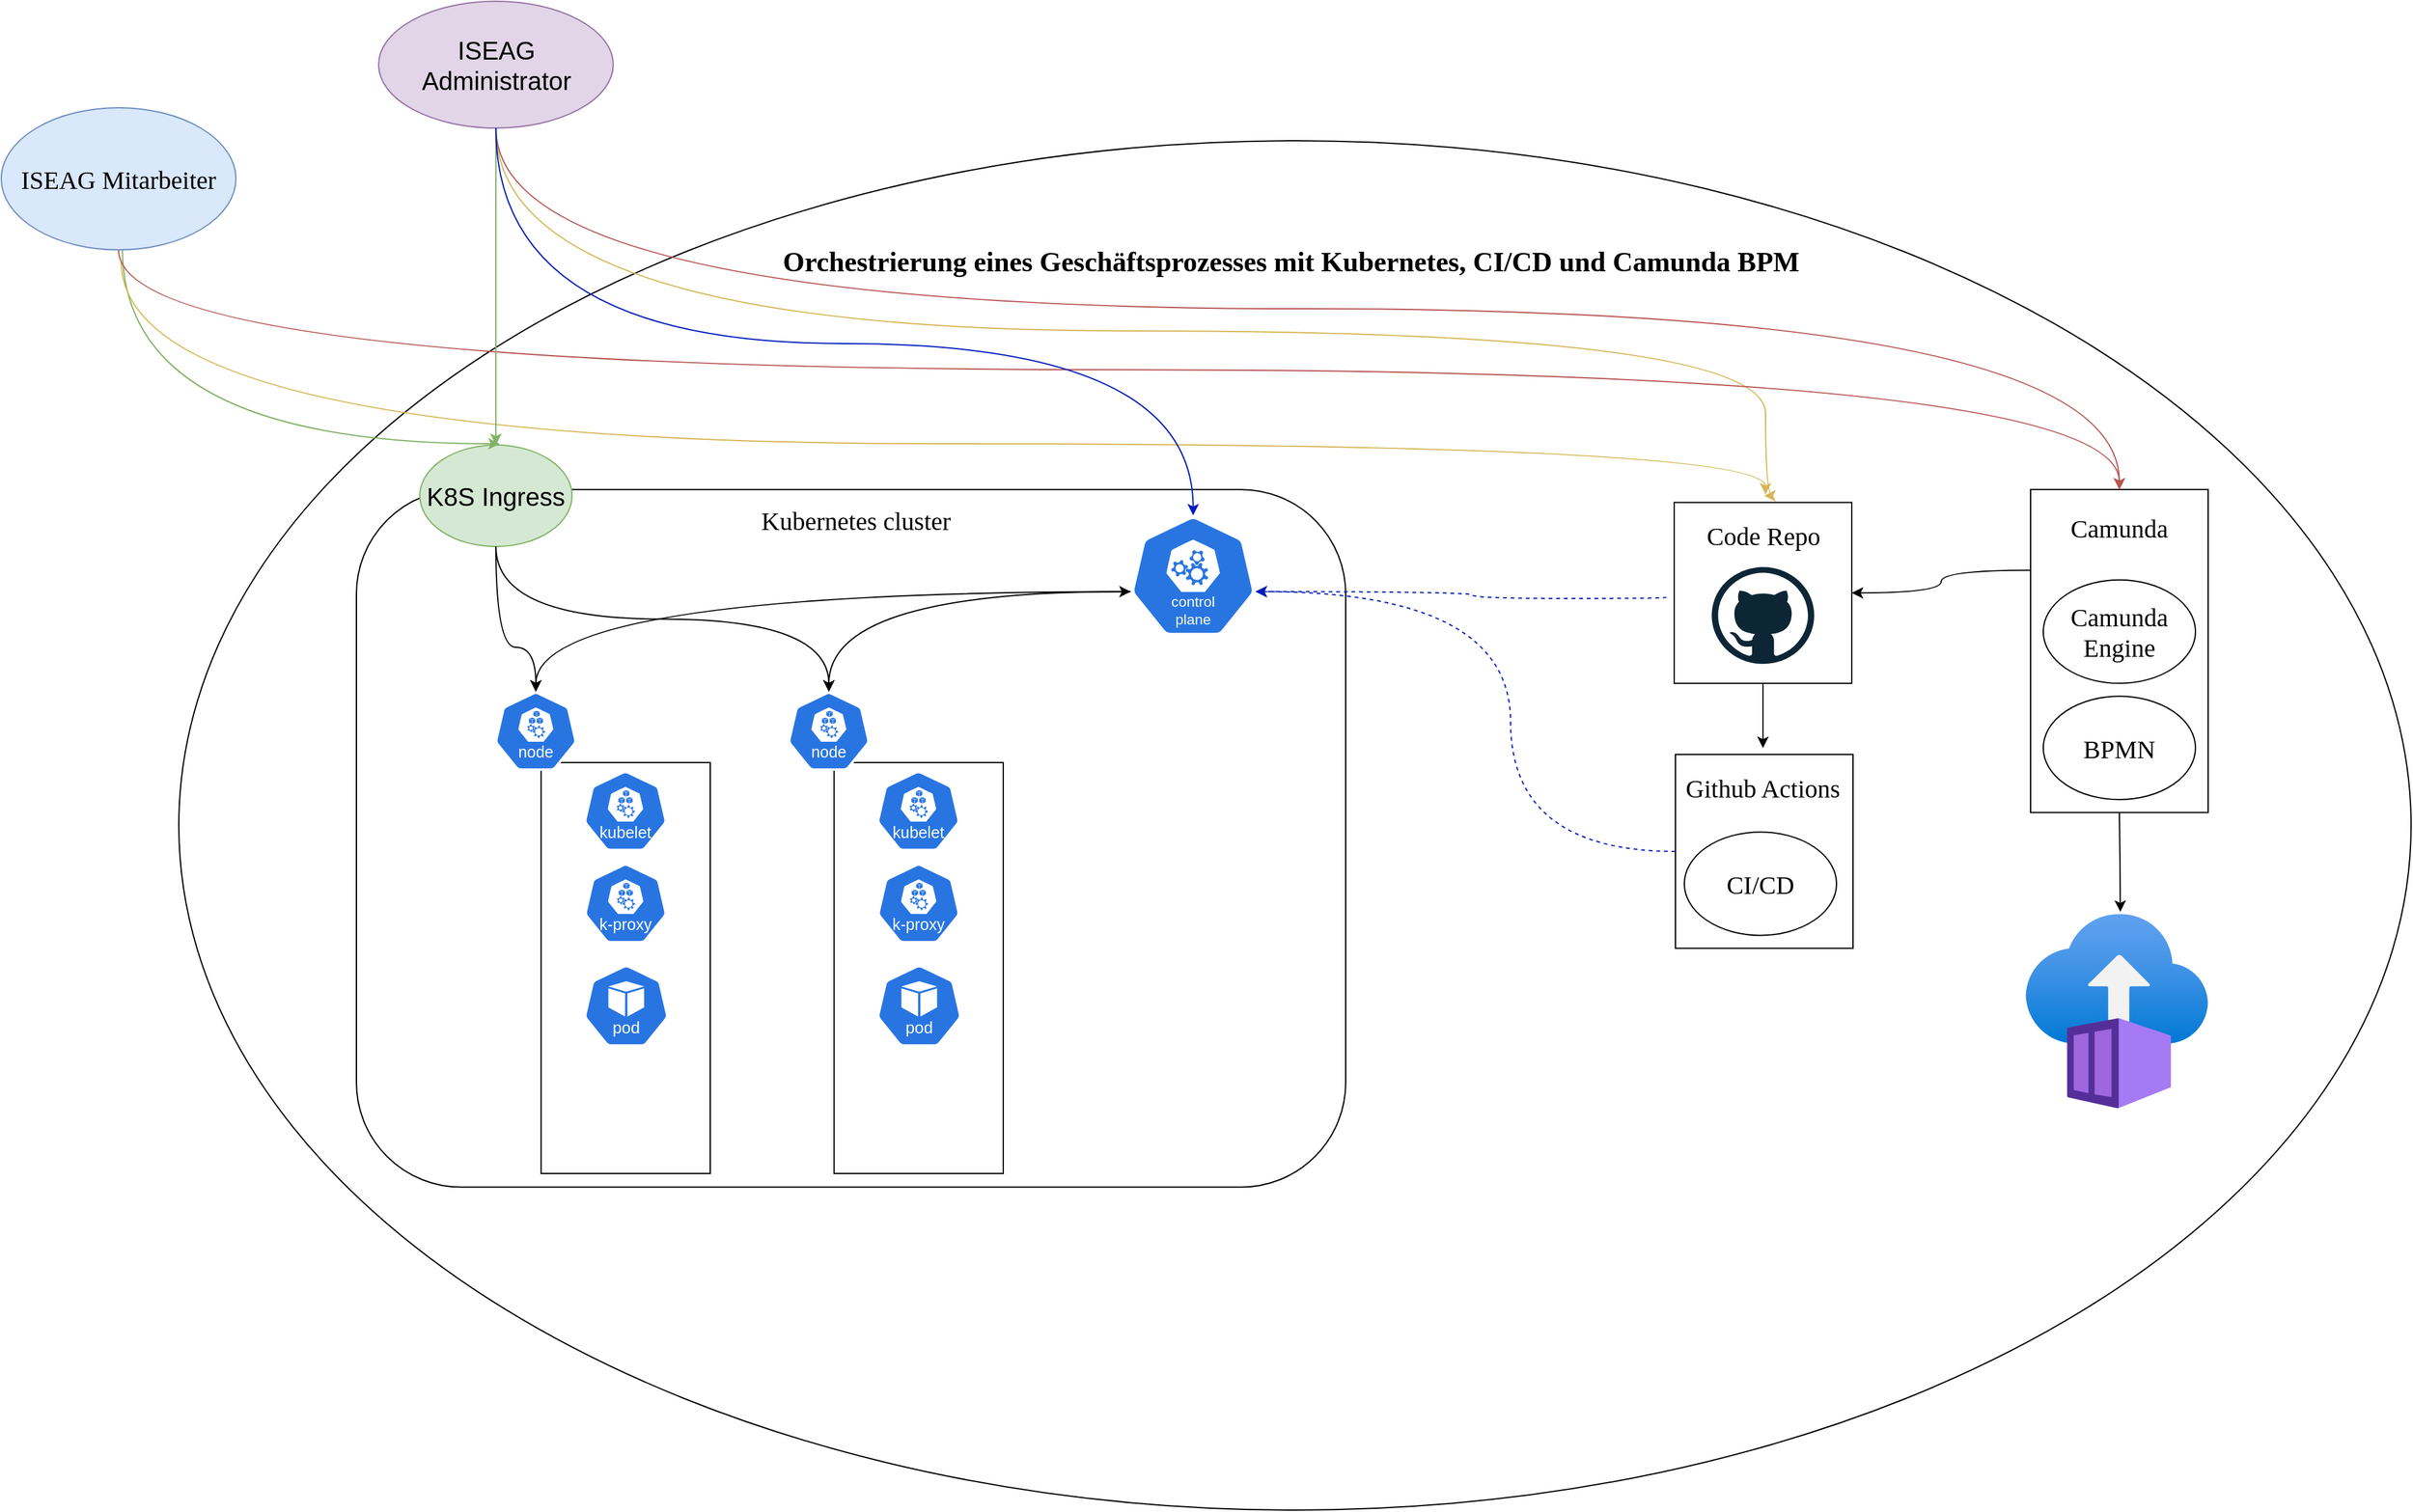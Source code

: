 <mxfile version="26.0.9">
  <diagram name="Seite-1" id="N4aMyrLgaotTRysbbFC1">
    <mxGraphModel dx="4757" dy="2374" grid="1" gridSize="10" guides="1" tooltips="1" connect="1" arrows="1" fold="1" page="1" pageScale="1" pageWidth="827" pageHeight="1169" math="0" shadow="0">
      <root>
        <mxCell id="0" />
        <mxCell id="1" parent="0" />
        <mxCell id="XmwzSoR43gC_bzO7tGd0-55" value="" style="group;fontFamily=Comic Sans MS;" vertex="1" connectable="0" parent="1">
          <mxGeometry x="-2300" y="-540" width="1760" height="1080" as="geometry" />
        </mxCell>
        <mxCell id="XmwzSoR43gC_bzO7tGd0-56" value="" style="ellipse;whiteSpace=wrap;html=1;movable=1;resizable=1;rotatable=1;deletable=1;editable=1;locked=0;connectable=1;fontFamily=Comic Sans MS;" vertex="1" parent="XmwzSoR43gC_bzO7tGd0-55">
          <mxGeometry width="1760" height="1080.0" as="geometry" />
        </mxCell>
        <mxCell id="XmwzSoR43gC_bzO7tGd0-57" value="&lt;font style=&quot;font-size: 22px;&quot;&gt;&lt;b&gt;&lt;br&gt;&lt;/b&gt;&lt;/font&gt;&lt;div style=&quot;line-height: 19px; white-space: pre; font-size: 22px;&quot;&gt;&lt;div&gt;&lt;font style=&quot;font-size: 22px;&quot;&gt;&lt;b&gt;Orchestrierung eines Geschäftsprozesses mit Kubernetes, CI/CD und Camunda BPM&lt;/b&gt;&lt;/font&gt;&lt;/div&gt;&lt;/div&gt;&lt;font style=&quot;font-size: 22px;&quot;&gt;&lt;br&gt;&lt;/font&gt;" style="text;html=1;align=center;verticalAlign=middle;whiteSpace=wrap;rounded=0;movable=1;resizable=1;rotatable=1;deletable=1;editable=1;locked=0;connectable=1;fontFamily=Comic Sans MS;" vertex="1" parent="XmwzSoR43gC_bzO7tGd0-55">
          <mxGeometry x="847" y="79.226" width="60" height="30.566" as="geometry" />
        </mxCell>
        <mxCell id="XmwzSoR43gC_bzO7tGd0-58" value="" style="group;fontFamily=Comic Sans MS;" vertex="1" connectable="0" parent="XmwzSoR43gC_bzO7tGd0-55">
          <mxGeometry x="140" y="244.528" width="780" height="580.755" as="geometry" />
        </mxCell>
        <mxCell id="XmwzSoR43gC_bzO7tGd0-59" value="" style="rounded=1;whiteSpace=wrap;html=1;movable=1;resizable=1;rotatable=1;deletable=1;editable=1;locked=0;connectable=1;fontFamily=Comic Sans MS;" vertex="1" parent="XmwzSoR43gC_bzO7tGd0-58">
          <mxGeometry y="30.566" width="780.0" height="550.189" as="geometry" />
        </mxCell>
        <mxCell id="XmwzSoR43gC_bzO7tGd0-60" value="" style="aspect=fixed;sketch=0;html=1;dashed=0;whitespace=wrap;verticalLabelPosition=bottom;verticalAlign=top;fillColor=#2875E2;strokeColor=#ffffff;points=[[0.005,0.63,0],[0.1,0.2,0],[0.9,0.2,0],[0.5,0,0],[0.995,0.63,0],[0.72,0.99,0],[0.5,1,0],[0.28,0.99,0]];shape=mxgraph.kubernetes.icon2;kubernetesLabel=1;prIcon=control_plane;fontFamily=Comic Sans MS;" vertex="1" parent="XmwzSoR43gC_bzO7tGd0-58">
          <mxGeometry x="610" y="50.943" width="99.47" height="95.491" as="geometry" />
        </mxCell>
        <mxCell id="XmwzSoR43gC_bzO7tGd0-61" value="&lt;font style=&quot;font-size: 20px;&quot;&gt;Kubernetes cluster&lt;/font&gt;&lt;div style=&quot;font-size: 20px;&quot;&gt;&lt;br&gt;&lt;/div&gt;" style="text;html=1;align=center;verticalAlign=middle;whiteSpace=wrap;rounded=0;strokeWidth=5;movable=1;resizable=1;rotatable=1;deletable=1;editable=1;locked=0;connectable=1;fontFamily=Comic Sans MS;" vertex="1" parent="XmwzSoR43gC_bzO7tGd0-58">
          <mxGeometry x="299.0" y="50.943" width="190" height="30.566" as="geometry" />
        </mxCell>
        <mxCell id="XmwzSoR43gC_bzO7tGd0-62" value="" style="group;fontFamily=Comic Sans MS;" vertex="1" connectable="0" parent="XmwzSoR43gC_bzO7tGd0-58">
          <mxGeometry x="340" y="190" width="190" height="380" as="geometry" />
        </mxCell>
        <mxCell id="XmwzSoR43gC_bzO7tGd0-63" value="" style="rounded=0;whiteSpace=wrap;html=1;fontFamily=Comic Sans MS;" vertex="1" parent="XmwzSoR43gC_bzO7tGd0-62">
          <mxGeometry x="36.64" y="55.88" width="133.36" height="324.12" as="geometry" />
        </mxCell>
        <mxCell id="XmwzSoR43gC_bzO7tGd0-64" value="" style="aspect=fixed;sketch=0;html=1;dashed=0;whitespace=wrap;verticalLabelPosition=bottom;verticalAlign=top;fillColor=#2875E2;strokeColor=#ffffff;points=[[0.005,0.63,0],[0.1,0.2,0],[0.9,0.2,0],[0.5,0,0],[0.995,0.63,0],[0.72,0.99,0],[0.5,1,0],[0.28,0.99,0]];shape=mxgraph.kubernetes.icon2;kubernetesLabel=1;prIcon=kubelet;fontFamily=Comic Sans MS;" vertex="1" parent="XmwzSoR43gC_bzO7tGd0-62">
          <mxGeometry x="70.133" y="62.396" width="65.997" height="63.351" as="geometry" />
        </mxCell>
        <mxCell id="XmwzSoR43gC_bzO7tGd0-65" value="" style="aspect=fixed;sketch=0;html=1;dashed=0;whitespace=wrap;verticalLabelPosition=bottom;verticalAlign=top;fillColor=#2875E2;strokeColor=#ffffff;points=[[0.005,0.63,0],[0.1,0.2,0],[0.9,0.2,0],[0.5,0,0],[0.995,0.63,0],[0.72,0.99,0],[0.5,1,0],[0.28,0.99,0]];shape=mxgraph.kubernetes.icon2;kubernetesLabel=1;prIcon=k_proxy;fontFamily=Comic Sans MS;" vertex="1" parent="XmwzSoR43gC_bzO7tGd0-62">
          <mxGeometry x="70.514" y="135.469" width="65.619" height="63" as="geometry" />
        </mxCell>
        <mxCell id="XmwzSoR43gC_bzO7tGd0-66" value="" style="aspect=fixed;sketch=0;html=1;dashed=0;whitespace=wrap;verticalLabelPosition=bottom;verticalAlign=top;fillColor=#2875E2;strokeColor=#ffffff;points=[[0.005,0.63,0],[0.1,0.2,0],[0.9,0.2,0],[0.5,0,0],[0.995,0.63,0],[0.72,0.99,0],[0.5,1,0],[0.28,0.99,0]];shape=mxgraph.kubernetes.icon2;kubernetesLabel=1;prIcon=node;fontFamily=Comic Sans MS;" vertex="1" parent="XmwzSoR43gC_bzO7tGd0-62">
          <mxGeometry width="64.989" height="62.392" as="geometry" />
        </mxCell>
        <mxCell id="XmwzSoR43gC_bzO7tGd0-67" value="" style="aspect=fixed;sketch=0;html=1;dashed=0;whitespace=wrap;verticalLabelPosition=bottom;verticalAlign=top;fillColor=#2875E2;strokeColor=#ffffff;points=[[0.005,0.63,0],[0.1,0.2,0],[0.9,0.2,0],[0.5,0,0],[0.995,0.63,0],[0.72,0.99,0],[0.5,1,0],[0.28,0.99,0]];shape=mxgraph.kubernetes.icon2;kubernetesLabel=1;prIcon=pod;fontFamily=Comic Sans MS;" vertex="1" parent="XmwzSoR43gC_bzO7tGd0-62">
          <mxGeometry x="70.14" y="215.47" width="67.24" height="64.53" as="geometry" />
        </mxCell>
        <mxCell id="XmwzSoR43gC_bzO7tGd0-68" value="" style="shape=image;html=1;verticalAlign=top;verticalLabelPosition=bottom;labelBackgroundColor=#ffffff;imageAspect=0;aspect=fixed;image=https://cdn1.iconfinder.com/data/icons/unicons-line-vol-3/24/docker-128.png;fontFamily=Comic Sans MS;" vertex="1" parent="XmwzSoR43gC_bzO7tGd0-62">
          <mxGeometry x="72.01" y="294.878" width="72" height="72" as="geometry" />
        </mxCell>
        <mxCell id="XmwzSoR43gC_bzO7tGd0-69" style="edgeStyle=orthogonalEdgeStyle;rounded=0;orthogonalLoop=1;jettySize=auto;html=1;exitX=0.5;exitY=0;exitDx=0;exitDy=0;exitPerimeter=0;entryX=0.005;entryY=0.63;entryDx=0;entryDy=0;entryPerimeter=0;curved=1;startArrow=classic;startFill=1;fontFamily=Comic Sans MS;" edge="1" parent="XmwzSoR43gC_bzO7tGd0-58" source="XmwzSoR43gC_bzO7tGd0-66" target="XmwzSoR43gC_bzO7tGd0-60">
          <mxGeometry relative="1" as="geometry" />
        </mxCell>
        <mxCell id="XmwzSoR43gC_bzO7tGd0-70" value="&lt;font style=&quot;font-size: 20px;&quot;&gt;K8S Ingress&lt;/font&gt;" style="ellipse;whiteSpace=wrap;html=1;fillColor=#d5e8d4;strokeColor=#82b366;" vertex="1" parent="XmwzSoR43gC_bzO7tGd0-58">
          <mxGeometry x="50" y="-4.528" width="120" height="80" as="geometry" />
        </mxCell>
        <mxCell id="XmwzSoR43gC_bzO7tGd0-71" style="edgeStyle=orthogonalEdgeStyle;rounded=0;orthogonalLoop=1;jettySize=auto;html=1;exitX=0.5;exitY=1;exitDx=0;exitDy=0;entryX=0.5;entryY=0;entryDx=0;entryDy=0;entryPerimeter=0;curved=1;" edge="1" parent="XmwzSoR43gC_bzO7tGd0-58" source="XmwzSoR43gC_bzO7tGd0-70" target="XmwzSoR43gC_bzO7tGd0-66">
          <mxGeometry relative="1" as="geometry" />
        </mxCell>
        <mxCell id="XmwzSoR43gC_bzO7tGd0-72" value="" style="group;fontFamily=Comic Sans MS;" vertex="1" connectable="0" parent="XmwzSoR43gC_bzO7tGd0-58">
          <mxGeometry x="109" y="190.0" width="190" height="380" as="geometry" />
        </mxCell>
        <mxCell id="XmwzSoR43gC_bzO7tGd0-73" value="" style="rounded=0;whiteSpace=wrap;html=1;fontFamily=Comic Sans MS;" vertex="1" parent="XmwzSoR43gC_bzO7tGd0-72">
          <mxGeometry x="36.64" y="55.88" width="133.36" height="324.12" as="geometry" />
        </mxCell>
        <mxCell id="XmwzSoR43gC_bzO7tGd0-74" value="" style="aspect=fixed;sketch=0;html=1;dashed=0;whitespace=wrap;verticalLabelPosition=bottom;verticalAlign=top;fillColor=#2875E2;strokeColor=#ffffff;points=[[0.005,0.63,0],[0.1,0.2,0],[0.9,0.2,0],[0.5,0,0],[0.995,0.63,0],[0.72,0.99,0],[0.5,1,0],[0.28,0.99,0]];shape=mxgraph.kubernetes.icon2;kubernetesLabel=1;prIcon=kubelet;fontFamily=Comic Sans MS;" vertex="1" parent="XmwzSoR43gC_bzO7tGd0-72">
          <mxGeometry x="70.133" y="62.396" width="65.997" height="63.351" as="geometry" />
        </mxCell>
        <mxCell id="XmwzSoR43gC_bzO7tGd0-75" value="" style="aspect=fixed;sketch=0;html=1;dashed=0;whitespace=wrap;verticalLabelPosition=bottom;verticalAlign=top;fillColor=#2875E2;strokeColor=#ffffff;points=[[0.005,0.63,0],[0.1,0.2,0],[0.9,0.2,0],[0.5,0,0],[0.995,0.63,0],[0.72,0.99,0],[0.5,1,0],[0.28,0.99,0]];shape=mxgraph.kubernetes.icon2;kubernetesLabel=1;prIcon=k_proxy;fontFamily=Comic Sans MS;" vertex="1" parent="XmwzSoR43gC_bzO7tGd0-72">
          <mxGeometry x="70.514" y="135.469" width="65.619" height="63" as="geometry" />
        </mxCell>
        <mxCell id="XmwzSoR43gC_bzO7tGd0-76" value="" style="aspect=fixed;sketch=0;html=1;dashed=0;whitespace=wrap;verticalLabelPosition=bottom;verticalAlign=top;fillColor=#2875E2;strokeColor=#ffffff;points=[[0.005,0.63,0],[0.1,0.2,0],[0.9,0.2,0],[0.5,0,0],[0.995,0.63,0],[0.72,0.99,0],[0.5,1,0],[0.28,0.99,0]];shape=mxgraph.kubernetes.icon2;kubernetesLabel=1;prIcon=node;fontFamily=Comic Sans MS;" vertex="1" parent="XmwzSoR43gC_bzO7tGd0-72">
          <mxGeometry width="64.989" height="62.392" as="geometry" />
        </mxCell>
        <mxCell id="XmwzSoR43gC_bzO7tGd0-77" value="" style="aspect=fixed;sketch=0;html=1;dashed=0;whitespace=wrap;verticalLabelPosition=bottom;verticalAlign=top;fillColor=#2875E2;strokeColor=#ffffff;points=[[0.005,0.63,0],[0.1,0.2,0],[0.9,0.2,0],[0.5,0,0],[0.995,0.63,0],[0.72,0.99,0],[0.5,1,0],[0.28,0.99,0]];shape=mxgraph.kubernetes.icon2;kubernetesLabel=1;prIcon=pod;fontFamily=Comic Sans MS;" vertex="1" parent="XmwzSoR43gC_bzO7tGd0-72">
          <mxGeometry x="70.14" y="215.47" width="67.24" height="64.53" as="geometry" />
        </mxCell>
        <mxCell id="XmwzSoR43gC_bzO7tGd0-78" value="" style="shape=image;html=1;verticalAlign=top;verticalLabelPosition=bottom;labelBackgroundColor=#ffffff;imageAspect=0;aspect=fixed;image=https://cdn1.iconfinder.com/data/icons/unicons-line-vol-3/24/docker-128.png;fontFamily=Comic Sans MS;" vertex="1" parent="XmwzSoR43gC_bzO7tGd0-72">
          <mxGeometry x="72.01" y="294.878" width="72" height="72" as="geometry" />
        </mxCell>
        <mxCell id="XmwzSoR43gC_bzO7tGd0-79" style="edgeStyle=orthogonalEdgeStyle;rounded=0;orthogonalLoop=1;jettySize=auto;html=1;exitX=0.005;exitY=0.63;exitDx=0;exitDy=0;exitPerimeter=0;entryX=0.5;entryY=0;entryDx=0;entryDy=0;entryPerimeter=0;curved=1;" edge="1" parent="XmwzSoR43gC_bzO7tGd0-58" source="XmwzSoR43gC_bzO7tGd0-60" target="XmwzSoR43gC_bzO7tGd0-76">
          <mxGeometry relative="1" as="geometry" />
        </mxCell>
        <mxCell id="XmwzSoR43gC_bzO7tGd0-80" style="edgeStyle=orthogonalEdgeStyle;rounded=0;orthogonalLoop=1;jettySize=auto;html=1;exitX=0.5;exitY=1;exitDx=0;exitDy=0;entryX=0.5;entryY=0;entryDx=0;entryDy=0;entryPerimeter=0;curved=1;" edge="1" parent="XmwzSoR43gC_bzO7tGd0-58" source="XmwzSoR43gC_bzO7tGd0-70" target="XmwzSoR43gC_bzO7tGd0-76">
          <mxGeometry relative="1" as="geometry">
            <Array as="points">
              <mxPoint x="110" y="155" />
              <mxPoint x="142" y="155" />
            </Array>
          </mxGeometry>
        </mxCell>
        <mxCell id="XmwzSoR43gC_bzO7tGd0-81" style="edgeStyle=orthogonalEdgeStyle;rounded=0;orthogonalLoop=1;jettySize=auto;html=1;exitX=0;exitY=0.25;exitDx=0;exitDy=0;entryX=1;entryY=0.5;entryDx=0;entryDy=0;curved=1;fontFamily=Comic Sans MS;" edge="1" parent="XmwzSoR43gC_bzO7tGd0-55" source="XmwzSoR43gC_bzO7tGd0-91" target="XmwzSoR43gC_bzO7tGd0-87">
          <mxGeometry relative="1" as="geometry" />
        </mxCell>
        <mxCell id="XmwzSoR43gC_bzO7tGd0-82" value="" style="group;fontFamily=Comic Sans MS;" vertex="1" connectable="0" parent="XmwzSoR43gC_bzO7tGd0-55">
          <mxGeometry x="1174" y="473.868" width="150" height="163.019" as="geometry" />
        </mxCell>
        <mxCell id="XmwzSoR43gC_bzO7tGd0-83" value="&lt;div&gt;&lt;br&gt;&lt;/div&gt;" style="rounded=0;whiteSpace=wrap;html=1;fontFamily=Comic Sans MS;" vertex="1" parent="XmwzSoR43gC_bzO7tGd0-82">
          <mxGeometry x="6" y="10.189" width="140" height="152.83" as="geometry" />
        </mxCell>
        <mxCell id="XmwzSoR43gC_bzO7tGd0-84" value="&lt;font style=&quot;font-size: 20px;&quot;&gt;CI/CD&lt;/font&gt;" style="ellipse;whiteSpace=wrap;html=1;fontFamily=Comic Sans MS;" vertex="1" parent="XmwzSoR43gC_bzO7tGd0-82">
          <mxGeometry x="13" y="71.321" width="120" height="81.509" as="geometry" />
        </mxCell>
        <mxCell id="XmwzSoR43gC_bzO7tGd0-85" value="&lt;font style=&quot;font-size: 20px;&quot;&gt;Github Actions&lt;/font&gt;" style="text;html=1;align=center;verticalAlign=middle;whiteSpace=wrap;rounded=0;fontFamily=Comic Sans MS;" vertex="1" parent="XmwzSoR43gC_bzO7tGd0-82">
          <mxGeometry width="150" height="71.321" as="geometry" />
        </mxCell>
        <mxCell id="XmwzSoR43gC_bzO7tGd0-86" value="" style="group;fontFamily=Comic Sans MS;" vertex="1" connectable="0" parent="XmwzSoR43gC_bzO7tGd0-55">
          <mxGeometry x="1179" y="285.28" width="140" height="142.64" as="geometry" />
        </mxCell>
        <mxCell id="XmwzSoR43gC_bzO7tGd0-87" value="&lt;div&gt;&lt;br&gt;&lt;/div&gt;" style="rounded=0;whiteSpace=wrap;html=1;fontFamily=Comic Sans MS;" vertex="1" parent="XmwzSoR43gC_bzO7tGd0-86">
          <mxGeometry width="140" height="142.64" as="geometry" />
        </mxCell>
        <mxCell id="XmwzSoR43gC_bzO7tGd0-88" value="" style="dashed=0;outlineConnect=0;html=1;align=center;labelPosition=center;verticalLabelPosition=bottom;verticalAlign=top;shape=mxgraph.weblogos.github;fontFamily=Comic Sans MS;" vertex="1" parent="XmwzSoR43gC_bzO7tGd0-86">
          <mxGeometry x="29.615" y="50.943" width="80.769" height="76.414" as="geometry" />
        </mxCell>
        <mxCell id="XmwzSoR43gC_bzO7tGd0-89" value="&lt;font style=&quot;font-size: 20px;&quot;&gt;Code Repo&lt;/font&gt;" style="text;html=1;align=center;verticalAlign=middle;whiteSpace=wrap;rounded=0;fontFamily=Comic Sans MS;" vertex="1" parent="XmwzSoR43gC_bzO7tGd0-86">
          <mxGeometry x="8.615" y="10.189" width="122.769" height="30.566" as="geometry" />
        </mxCell>
        <mxCell id="XmwzSoR43gC_bzO7tGd0-90" value="" style="group;fontFamily=Comic Sans MS;" vertex="1" connectable="0" parent="XmwzSoR43gC_bzO7tGd0-55">
          <mxGeometry x="1460" y="275.094" width="140" height="254.717" as="geometry" />
        </mxCell>
        <mxCell id="XmwzSoR43gC_bzO7tGd0-91" value="" style="rounded=0;whiteSpace=wrap;html=1;fontFamily=Comic Sans MS;" vertex="1" parent="XmwzSoR43gC_bzO7tGd0-90">
          <mxGeometry width="140" height="254.717" as="geometry" />
        </mxCell>
        <mxCell id="XmwzSoR43gC_bzO7tGd0-92" value="&lt;font style=&quot;font-size: 20px;&quot;&gt;Camunda&lt;/font&gt;" style="text;html=1;align=center;verticalAlign=middle;whiteSpace=wrap;rounded=0;fontFamily=Comic Sans MS;" vertex="1" parent="XmwzSoR43gC_bzO7tGd0-90">
          <mxGeometry x="40" y="12.129" width="60" height="36.388" as="geometry" />
        </mxCell>
        <mxCell id="XmwzSoR43gC_bzO7tGd0-93" value="&lt;font style=&quot;font-size: 20px;&quot;&gt;Camunda Engine&lt;/font&gt;" style="ellipse;whiteSpace=wrap;html=1;fontFamily=Comic Sans MS;" vertex="1" parent="XmwzSoR43gC_bzO7tGd0-90">
          <mxGeometry x="10" y="71.321" width="120" height="81.509" as="geometry" />
        </mxCell>
        <mxCell id="XmwzSoR43gC_bzO7tGd0-94" value="&lt;font style=&quot;font-size: 20px;&quot;&gt;BPMN&lt;/font&gt;" style="ellipse;whiteSpace=wrap;html=1;fontFamily=Comic Sans MS;" vertex="1" parent="XmwzSoR43gC_bzO7tGd0-90">
          <mxGeometry x="10" y="163.019" width="120" height="81.509" as="geometry" />
        </mxCell>
        <mxCell id="XmwzSoR43gC_bzO7tGd0-95" style="edgeStyle=orthogonalEdgeStyle;rounded=0;orthogonalLoop=1;jettySize=auto;html=1;entryX=0.995;entryY=0.63;entryDx=0;entryDy=0;entryPerimeter=0;curved=1;dashed=1;fontFamily=Comic Sans MS;fillColor=#0050ef;strokeColor=#001DBC;" edge="1" parent="XmwzSoR43gC_bzO7tGd0-55" target="XmwzSoR43gC_bzO7tGd0-60">
          <mxGeometry relative="1" as="geometry">
            <mxPoint x="1173" y="360" as="sourcePoint" />
            <Array as="points">
              <mxPoint x="1020" y="361" />
              <mxPoint x="1020" y="356" />
            </Array>
          </mxGeometry>
        </mxCell>
        <mxCell id="XmwzSoR43gC_bzO7tGd0-96" value="" style="image;aspect=fixed;html=1;points=[];align=center;fontSize=12;image=img/lib/azure2/compute/Container_Instances.svg;" vertex="1" parent="XmwzSoR43gC_bzO7tGd0-55">
          <mxGeometry x="1456" y="610" width="144" height="153" as="geometry" />
        </mxCell>
        <mxCell id="XmwzSoR43gC_bzO7tGd0-97" style="edgeStyle=orthogonalEdgeStyle;rounded=0;orthogonalLoop=1;jettySize=auto;html=1;entryX=0.519;entryY=-0.012;entryDx=0;entryDy=0;entryPerimeter=0;" edge="1" parent="XmwzSoR43gC_bzO7tGd0-55" target="XmwzSoR43gC_bzO7tGd0-96">
          <mxGeometry relative="1" as="geometry">
            <mxPoint x="1530" y="530" as="sourcePoint" />
          </mxGeometry>
        </mxCell>
        <mxCell id="XmwzSoR43gC_bzO7tGd0-98" style="edgeStyle=orthogonalEdgeStyle;rounded=0;orthogonalLoop=1;jettySize=auto;html=1;exitX=0.5;exitY=1;exitDx=0;exitDy=0;" edge="1" parent="XmwzSoR43gC_bzO7tGd0-55" source="XmwzSoR43gC_bzO7tGd0-87">
          <mxGeometry relative="1" as="geometry">
            <mxPoint x="1249" y="479" as="targetPoint" />
          </mxGeometry>
        </mxCell>
        <mxCell id="XmwzSoR43gC_bzO7tGd0-99" style="edgeStyle=orthogonalEdgeStyle;rounded=0;orthogonalLoop=1;jettySize=auto;html=1;exitX=0;exitY=0.5;exitDx=0;exitDy=0;entryX=0.995;entryY=0.63;entryDx=0;entryDy=0;entryPerimeter=0;curved=1;dashed=1;fillColor=#0050ef;strokeColor=#001DBC;" edge="1" parent="XmwzSoR43gC_bzO7tGd0-55" source="XmwzSoR43gC_bzO7tGd0-83" target="XmwzSoR43gC_bzO7tGd0-60">
          <mxGeometry relative="1" as="geometry">
            <Array as="points">
              <mxPoint x="1050" y="561" />
              <mxPoint x="1050" y="356" />
            </Array>
          </mxGeometry>
        </mxCell>
        <mxCell id="XmwzSoR43gC_bzO7tGd0-100" style="edgeStyle=orthogonalEdgeStyle;rounded=0;orthogonalLoop=1;jettySize=auto;html=1;exitX=0.5;exitY=1;exitDx=0;exitDy=0;curved=1;fillColor=#fff2cc;strokeColor=#d6b656;" edge="1" parent="XmwzSoR43gC_bzO7tGd0-55" source="XmwzSoR43gC_bzO7tGd0-106">
          <mxGeometry relative="1" as="geometry">
            <mxPoint x="1250" y="280" as="targetPoint" />
            <Array as="points">
              <mxPoint x="250" y="150" />
              <mxPoint x="1251" y="150" />
              <mxPoint x="1251" y="280" />
            </Array>
          </mxGeometry>
        </mxCell>
        <mxCell id="XmwzSoR43gC_bzO7tGd0-101" style="edgeStyle=orthogonalEdgeStyle;rounded=0;orthogonalLoop=1;jettySize=auto;html=1;exitX=0.5;exitY=1;exitDx=0;exitDy=0;entryX=0.5;entryY=0;entryDx=0;entryDy=0;curved=1;fillColor=#d5e8d4;strokeColor=#82b366;" edge="1" parent="1">
          <mxGeometry relative="1" as="geometry">
            <mxPoint x="-2344.5" y="-454.967" as="sourcePoint" />
            <mxPoint x="-2047" y="-301" as="targetPoint" />
            <Array as="points">
              <mxPoint x="-2344" y="-301" />
            </Array>
          </mxGeometry>
        </mxCell>
        <mxCell id="XmwzSoR43gC_bzO7tGd0-102" style="edgeStyle=orthogonalEdgeStyle;rounded=0;orthogonalLoop=1;jettySize=auto;html=1;exitX=0.5;exitY=1;exitDx=0;exitDy=0;curved=1;fillColor=#fff2cc;strokeColor=#d6b656;" edge="1" parent="1">
          <mxGeometry relative="1" as="geometry">
            <mxPoint x="-2345.5" y="-444.967" as="sourcePoint" />
            <mxPoint x="-1049" y="-261" as="targetPoint" />
            <Array as="points">
              <mxPoint x="-2345" y="-301" />
              <mxPoint x="-1049" y="-301" />
            </Array>
          </mxGeometry>
        </mxCell>
        <mxCell id="XmwzSoR43gC_bzO7tGd0-103" style="edgeStyle=orthogonalEdgeStyle;rounded=0;orthogonalLoop=1;jettySize=auto;html=1;exitX=0.5;exitY=1;exitDx=0;exitDy=0;entryX=0.5;entryY=0;entryDx=0;entryDy=0;curved=1;fillColor=#f8cecc;strokeColor=#b85450;" edge="1" parent="1" source="XmwzSoR43gC_bzO7tGd0-104" target="XmwzSoR43gC_bzO7tGd0-91">
          <mxGeometry relative="1" as="geometry" />
        </mxCell>
        <mxCell id="XmwzSoR43gC_bzO7tGd0-104" value="&lt;font style=&quot;font-size: 20px;&quot;&gt;ISEAG Mitarbeiter&lt;/font&gt;" style="ellipse;whiteSpace=wrap;html=1;fontFamily=Comic Sans MS;fillColor=#dae8fc;strokeColor=#6c8ebf;" vertex="1" parent="1">
          <mxGeometry x="-2440" y="-566.043" width="185" height="112.075" as="geometry" />
        </mxCell>
        <mxCell id="XmwzSoR43gC_bzO7tGd0-105" style="edgeStyle=orthogonalEdgeStyle;rounded=0;orthogonalLoop=1;jettySize=auto;html=1;exitX=0.5;exitY=1;exitDx=0;exitDy=0;entryX=0.5;entryY=0;entryDx=0;entryDy=0;curved=1;fillColor=#f8cecc;strokeColor=#b85450;" edge="1" parent="1" source="XmwzSoR43gC_bzO7tGd0-106" target="XmwzSoR43gC_bzO7tGd0-91">
          <mxGeometry relative="1" as="geometry" />
        </mxCell>
        <mxCell id="XmwzSoR43gC_bzO7tGd0-106" value="&lt;font style=&quot;font-size: 20px;&quot;&gt;ISEAG Administrator&lt;/font&gt;" style="ellipse;whiteSpace=wrap;html=1;fillColor=#e1d5e7;strokeColor=#9673a6;" vertex="1" parent="1">
          <mxGeometry x="-2142.5" y="-650" width="185" height="100" as="geometry" />
        </mxCell>
        <mxCell id="XmwzSoR43gC_bzO7tGd0-107" style="edgeStyle=orthogonalEdgeStyle;rounded=0;orthogonalLoop=1;jettySize=auto;html=1;exitX=0.5;exitY=1;exitDx=0;exitDy=0;entryX=0.5;entryY=0;entryDx=0;entryDy=0;curved=1;fillColor=#d5e8d4;strokeColor=#82b366;" edge="1" parent="1" source="XmwzSoR43gC_bzO7tGd0-106" target="XmwzSoR43gC_bzO7tGd0-70">
          <mxGeometry relative="1" as="geometry" />
        </mxCell>
        <mxCell id="XmwzSoR43gC_bzO7tGd0-108" style="edgeStyle=orthogonalEdgeStyle;rounded=0;orthogonalLoop=1;jettySize=auto;html=1;exitX=0.5;exitY=1;exitDx=0;exitDy=0;entryX=0.5;entryY=0;entryDx=0;entryDy=0;entryPerimeter=0;curved=1;fillColor=#0050ef;strokeColor=#001DBC;" edge="1" parent="1" source="XmwzSoR43gC_bzO7tGd0-106" target="XmwzSoR43gC_bzO7tGd0-60">
          <mxGeometry relative="1" as="geometry">
            <Array as="points">
              <mxPoint x="-2050" y="-380" />
              <mxPoint x="-1500" y="-380" />
            </Array>
          </mxGeometry>
        </mxCell>
      </root>
    </mxGraphModel>
  </diagram>
</mxfile>
